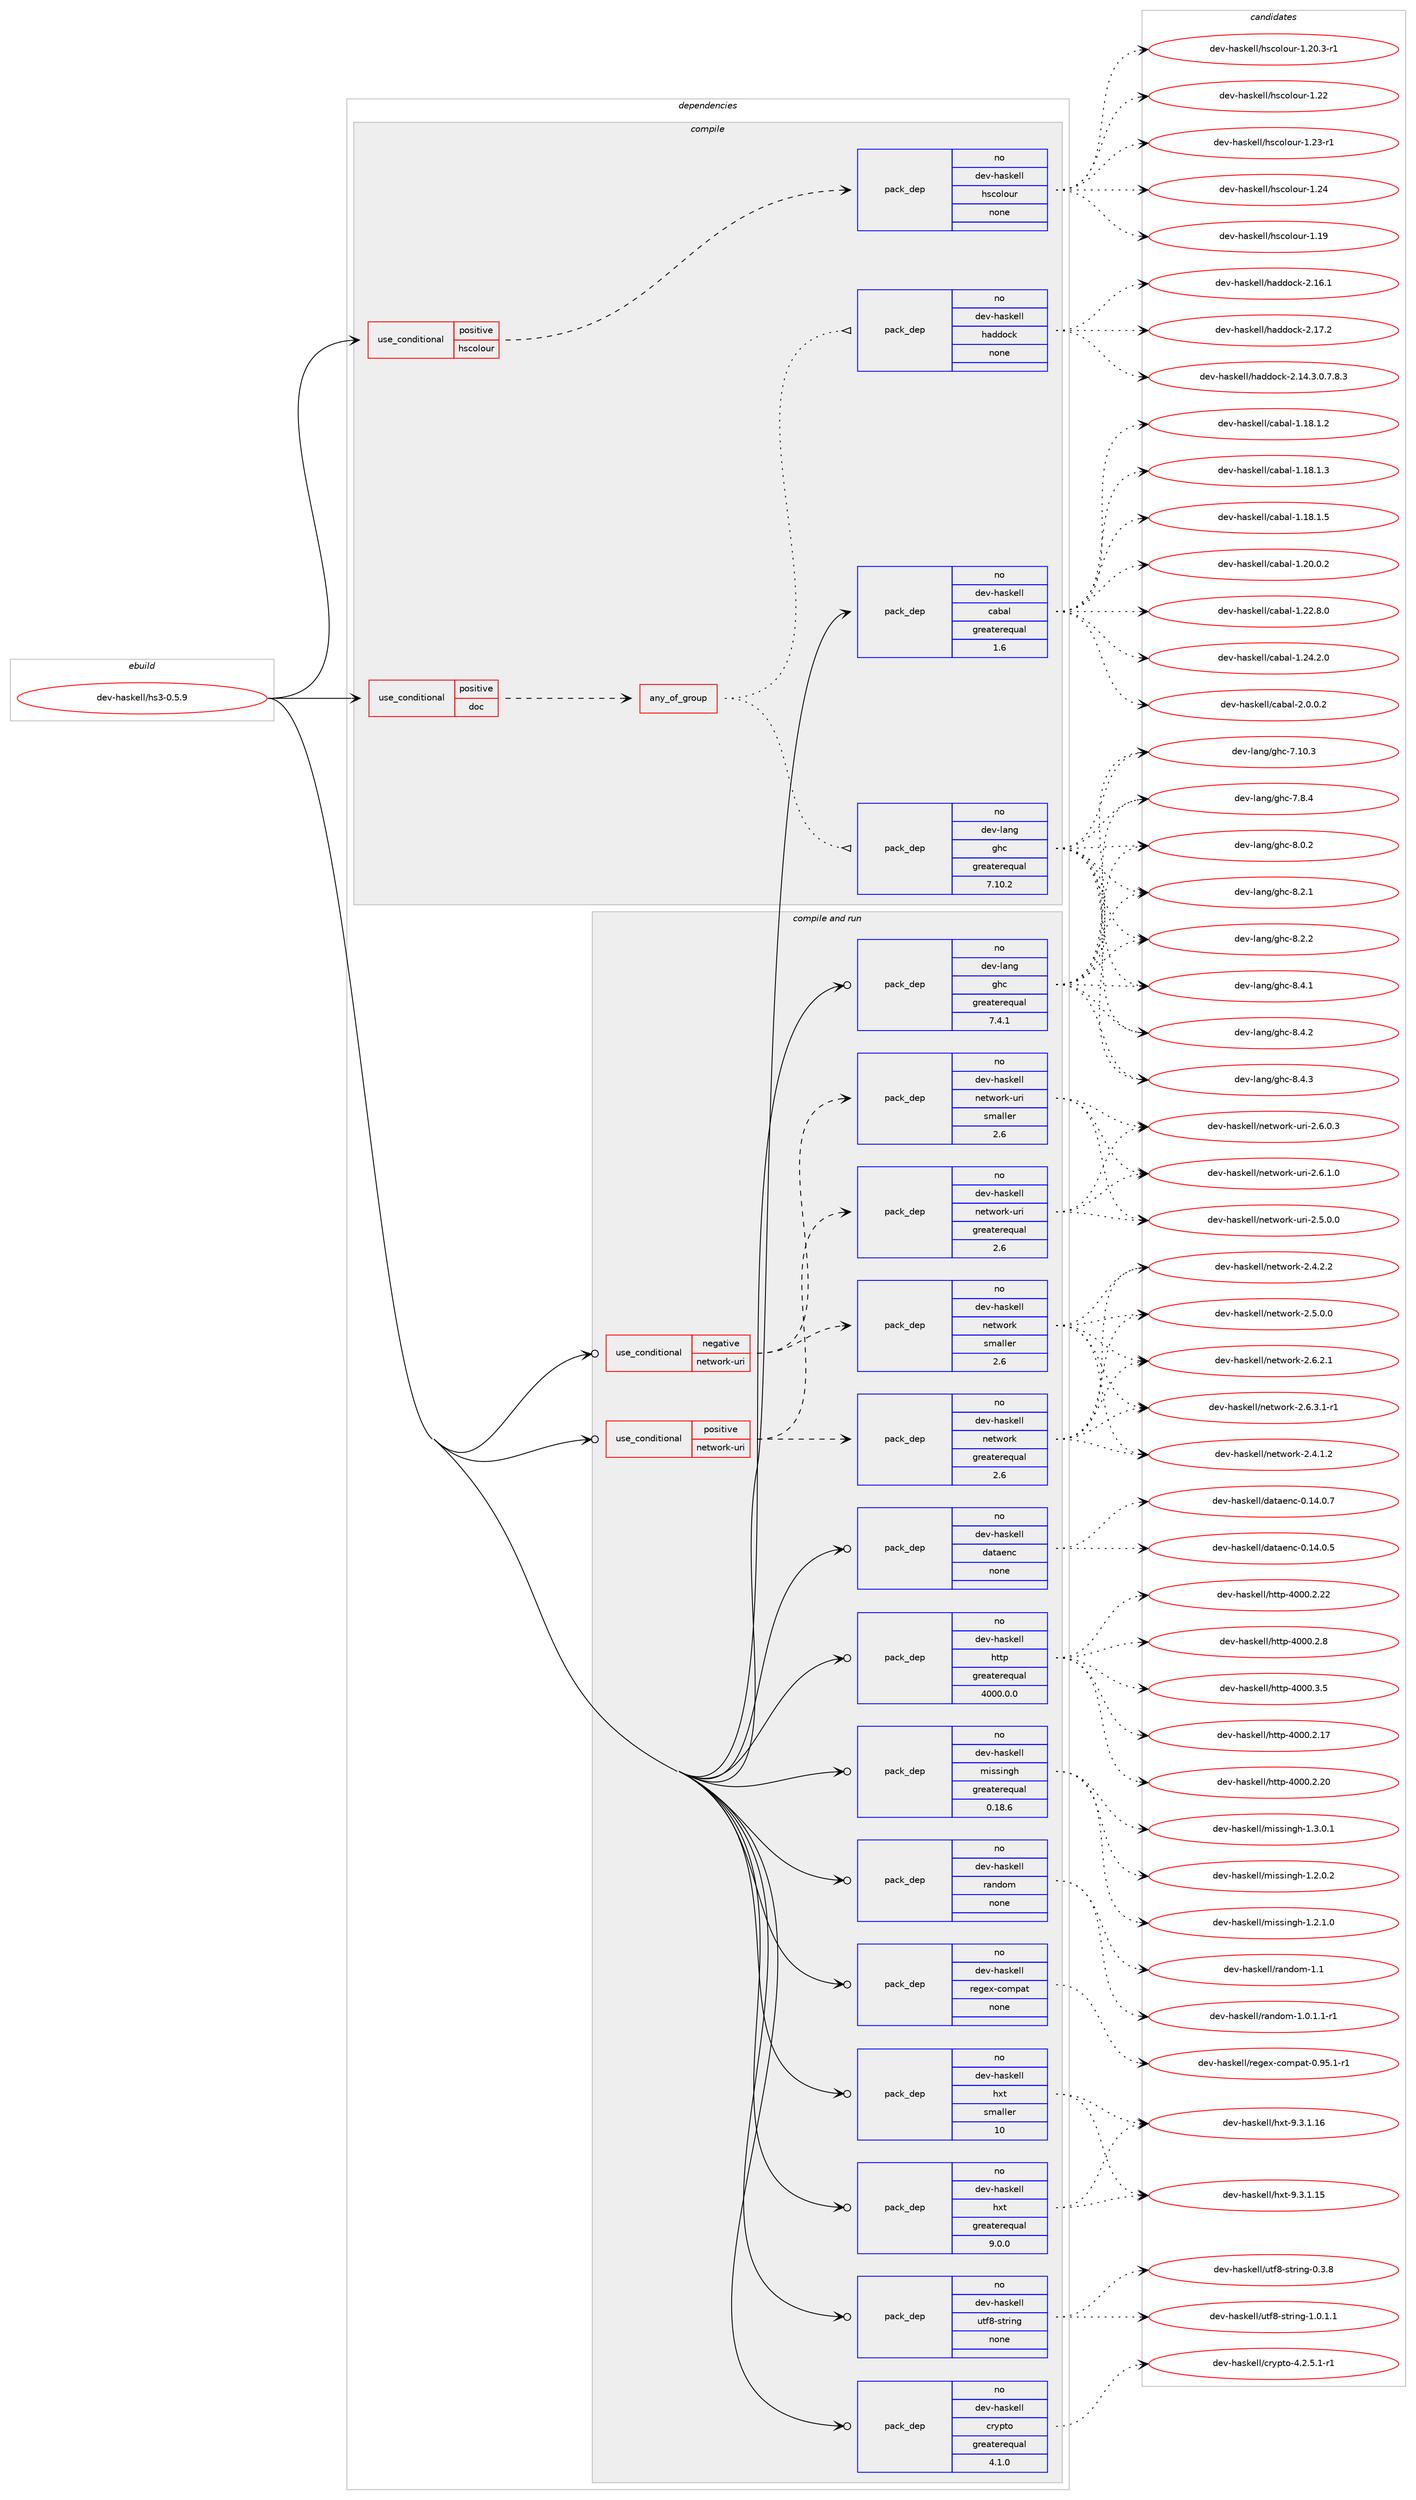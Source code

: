 digraph prolog {

# *************
# Graph options
# *************

newrank=true;
concentrate=true;
compound=true;
graph [rankdir=LR,fontname=Helvetica,fontsize=10,ranksep=1.5];#, ranksep=2.5, nodesep=0.2];
edge  [arrowhead=vee];
node  [fontname=Helvetica,fontsize=10];

# **********
# The ebuild
# **********

subgraph cluster_leftcol {
color=gray;
rank=same;
label=<<i>ebuild</i>>;
id [label="dev-haskell/hs3-0.5.9", color=red, width=4, href="../dev-haskell/hs3-0.5.9.svg"];
}

# ****************
# The dependencies
# ****************

subgraph cluster_midcol {
color=gray;
label=<<i>dependencies</i>>;
subgraph cluster_compile {
fillcolor="#eeeeee";
style=filled;
label=<<i>compile</i>>;
subgraph cond359965 {
dependency1334959 [label=<<TABLE BORDER="0" CELLBORDER="1" CELLSPACING="0" CELLPADDING="4"><TR><TD ROWSPAN="3" CELLPADDING="10">use_conditional</TD></TR><TR><TD>positive</TD></TR><TR><TD>doc</TD></TR></TABLE>>, shape=none, color=red];
subgraph any21033 {
dependency1334960 [label=<<TABLE BORDER="0" CELLBORDER="1" CELLSPACING="0" CELLPADDING="4"><TR><TD CELLPADDING="10">any_of_group</TD></TR></TABLE>>, shape=none, color=red];subgraph pack953409 {
dependency1334961 [label=<<TABLE BORDER="0" CELLBORDER="1" CELLSPACING="0" CELLPADDING="4" WIDTH="220"><TR><TD ROWSPAN="6" CELLPADDING="30">pack_dep</TD></TR><TR><TD WIDTH="110">no</TD></TR><TR><TD>dev-haskell</TD></TR><TR><TD>haddock</TD></TR><TR><TD>none</TD></TR><TR><TD></TD></TR></TABLE>>, shape=none, color=blue];
}
dependency1334960:e -> dependency1334961:w [weight=20,style="dotted",arrowhead="oinv"];
subgraph pack953410 {
dependency1334962 [label=<<TABLE BORDER="0" CELLBORDER="1" CELLSPACING="0" CELLPADDING="4" WIDTH="220"><TR><TD ROWSPAN="6" CELLPADDING="30">pack_dep</TD></TR><TR><TD WIDTH="110">no</TD></TR><TR><TD>dev-lang</TD></TR><TR><TD>ghc</TD></TR><TR><TD>greaterequal</TD></TR><TR><TD>7.10.2</TD></TR></TABLE>>, shape=none, color=blue];
}
dependency1334960:e -> dependency1334962:w [weight=20,style="dotted",arrowhead="oinv"];
}
dependency1334959:e -> dependency1334960:w [weight=20,style="dashed",arrowhead="vee"];
}
id:e -> dependency1334959:w [weight=20,style="solid",arrowhead="vee"];
subgraph cond359966 {
dependency1334963 [label=<<TABLE BORDER="0" CELLBORDER="1" CELLSPACING="0" CELLPADDING="4"><TR><TD ROWSPAN="3" CELLPADDING="10">use_conditional</TD></TR><TR><TD>positive</TD></TR><TR><TD>hscolour</TD></TR></TABLE>>, shape=none, color=red];
subgraph pack953411 {
dependency1334964 [label=<<TABLE BORDER="0" CELLBORDER="1" CELLSPACING="0" CELLPADDING="4" WIDTH="220"><TR><TD ROWSPAN="6" CELLPADDING="30">pack_dep</TD></TR><TR><TD WIDTH="110">no</TD></TR><TR><TD>dev-haskell</TD></TR><TR><TD>hscolour</TD></TR><TR><TD>none</TD></TR><TR><TD></TD></TR></TABLE>>, shape=none, color=blue];
}
dependency1334963:e -> dependency1334964:w [weight=20,style="dashed",arrowhead="vee"];
}
id:e -> dependency1334963:w [weight=20,style="solid",arrowhead="vee"];
subgraph pack953412 {
dependency1334965 [label=<<TABLE BORDER="0" CELLBORDER="1" CELLSPACING="0" CELLPADDING="4" WIDTH="220"><TR><TD ROWSPAN="6" CELLPADDING="30">pack_dep</TD></TR><TR><TD WIDTH="110">no</TD></TR><TR><TD>dev-haskell</TD></TR><TR><TD>cabal</TD></TR><TR><TD>greaterequal</TD></TR><TR><TD>1.6</TD></TR></TABLE>>, shape=none, color=blue];
}
id:e -> dependency1334965:w [weight=20,style="solid",arrowhead="vee"];
}
subgraph cluster_compileandrun {
fillcolor="#eeeeee";
style=filled;
label=<<i>compile and run</i>>;
subgraph cond359967 {
dependency1334966 [label=<<TABLE BORDER="0" CELLBORDER="1" CELLSPACING="0" CELLPADDING="4"><TR><TD ROWSPAN="3" CELLPADDING="10">use_conditional</TD></TR><TR><TD>negative</TD></TR><TR><TD>network-uri</TD></TR></TABLE>>, shape=none, color=red];
subgraph pack953413 {
dependency1334967 [label=<<TABLE BORDER="0" CELLBORDER="1" CELLSPACING="0" CELLPADDING="4" WIDTH="220"><TR><TD ROWSPAN="6" CELLPADDING="30">pack_dep</TD></TR><TR><TD WIDTH="110">no</TD></TR><TR><TD>dev-haskell</TD></TR><TR><TD>network</TD></TR><TR><TD>smaller</TD></TR><TR><TD>2.6</TD></TR></TABLE>>, shape=none, color=blue];
}
dependency1334966:e -> dependency1334967:w [weight=20,style="dashed",arrowhead="vee"];
subgraph pack953414 {
dependency1334968 [label=<<TABLE BORDER="0" CELLBORDER="1" CELLSPACING="0" CELLPADDING="4" WIDTH="220"><TR><TD ROWSPAN="6" CELLPADDING="30">pack_dep</TD></TR><TR><TD WIDTH="110">no</TD></TR><TR><TD>dev-haskell</TD></TR><TR><TD>network-uri</TD></TR><TR><TD>smaller</TD></TR><TR><TD>2.6</TD></TR></TABLE>>, shape=none, color=blue];
}
dependency1334966:e -> dependency1334968:w [weight=20,style="dashed",arrowhead="vee"];
}
id:e -> dependency1334966:w [weight=20,style="solid",arrowhead="odotvee"];
subgraph cond359968 {
dependency1334969 [label=<<TABLE BORDER="0" CELLBORDER="1" CELLSPACING="0" CELLPADDING="4"><TR><TD ROWSPAN="3" CELLPADDING="10">use_conditional</TD></TR><TR><TD>positive</TD></TR><TR><TD>network-uri</TD></TR></TABLE>>, shape=none, color=red];
subgraph pack953415 {
dependency1334970 [label=<<TABLE BORDER="0" CELLBORDER="1" CELLSPACING="0" CELLPADDING="4" WIDTH="220"><TR><TD ROWSPAN="6" CELLPADDING="30">pack_dep</TD></TR><TR><TD WIDTH="110">no</TD></TR><TR><TD>dev-haskell</TD></TR><TR><TD>network</TD></TR><TR><TD>greaterequal</TD></TR><TR><TD>2.6</TD></TR></TABLE>>, shape=none, color=blue];
}
dependency1334969:e -> dependency1334970:w [weight=20,style="dashed",arrowhead="vee"];
subgraph pack953416 {
dependency1334971 [label=<<TABLE BORDER="0" CELLBORDER="1" CELLSPACING="0" CELLPADDING="4" WIDTH="220"><TR><TD ROWSPAN="6" CELLPADDING="30">pack_dep</TD></TR><TR><TD WIDTH="110">no</TD></TR><TR><TD>dev-haskell</TD></TR><TR><TD>network-uri</TD></TR><TR><TD>greaterequal</TD></TR><TR><TD>2.6</TD></TR></TABLE>>, shape=none, color=blue];
}
dependency1334969:e -> dependency1334971:w [weight=20,style="dashed",arrowhead="vee"];
}
id:e -> dependency1334969:w [weight=20,style="solid",arrowhead="odotvee"];
subgraph pack953417 {
dependency1334972 [label=<<TABLE BORDER="0" CELLBORDER="1" CELLSPACING="0" CELLPADDING="4" WIDTH="220"><TR><TD ROWSPAN="6" CELLPADDING="30">pack_dep</TD></TR><TR><TD WIDTH="110">no</TD></TR><TR><TD>dev-haskell</TD></TR><TR><TD>crypto</TD></TR><TR><TD>greaterequal</TD></TR><TR><TD>4.1.0</TD></TR></TABLE>>, shape=none, color=blue];
}
id:e -> dependency1334972:w [weight=20,style="solid",arrowhead="odotvee"];
subgraph pack953418 {
dependency1334973 [label=<<TABLE BORDER="0" CELLBORDER="1" CELLSPACING="0" CELLPADDING="4" WIDTH="220"><TR><TD ROWSPAN="6" CELLPADDING="30">pack_dep</TD></TR><TR><TD WIDTH="110">no</TD></TR><TR><TD>dev-haskell</TD></TR><TR><TD>dataenc</TD></TR><TR><TD>none</TD></TR><TR><TD></TD></TR></TABLE>>, shape=none, color=blue];
}
id:e -> dependency1334973:w [weight=20,style="solid",arrowhead="odotvee"];
subgraph pack953419 {
dependency1334974 [label=<<TABLE BORDER="0" CELLBORDER="1" CELLSPACING="0" CELLPADDING="4" WIDTH="220"><TR><TD ROWSPAN="6" CELLPADDING="30">pack_dep</TD></TR><TR><TD WIDTH="110">no</TD></TR><TR><TD>dev-haskell</TD></TR><TR><TD>http</TD></TR><TR><TD>greaterequal</TD></TR><TR><TD>4000.0.0</TD></TR></TABLE>>, shape=none, color=blue];
}
id:e -> dependency1334974:w [weight=20,style="solid",arrowhead="odotvee"];
subgraph pack953420 {
dependency1334975 [label=<<TABLE BORDER="0" CELLBORDER="1" CELLSPACING="0" CELLPADDING="4" WIDTH="220"><TR><TD ROWSPAN="6" CELLPADDING="30">pack_dep</TD></TR><TR><TD WIDTH="110">no</TD></TR><TR><TD>dev-haskell</TD></TR><TR><TD>hxt</TD></TR><TR><TD>greaterequal</TD></TR><TR><TD>9.0.0</TD></TR></TABLE>>, shape=none, color=blue];
}
id:e -> dependency1334975:w [weight=20,style="solid",arrowhead="odotvee"];
subgraph pack953421 {
dependency1334976 [label=<<TABLE BORDER="0" CELLBORDER="1" CELLSPACING="0" CELLPADDING="4" WIDTH="220"><TR><TD ROWSPAN="6" CELLPADDING="30">pack_dep</TD></TR><TR><TD WIDTH="110">no</TD></TR><TR><TD>dev-haskell</TD></TR><TR><TD>hxt</TD></TR><TR><TD>smaller</TD></TR><TR><TD>10</TD></TR></TABLE>>, shape=none, color=blue];
}
id:e -> dependency1334976:w [weight=20,style="solid",arrowhead="odotvee"];
subgraph pack953422 {
dependency1334977 [label=<<TABLE BORDER="0" CELLBORDER="1" CELLSPACING="0" CELLPADDING="4" WIDTH="220"><TR><TD ROWSPAN="6" CELLPADDING="30">pack_dep</TD></TR><TR><TD WIDTH="110">no</TD></TR><TR><TD>dev-haskell</TD></TR><TR><TD>missingh</TD></TR><TR><TD>greaterequal</TD></TR><TR><TD>0.18.6</TD></TR></TABLE>>, shape=none, color=blue];
}
id:e -> dependency1334977:w [weight=20,style="solid",arrowhead="odotvee"];
subgraph pack953423 {
dependency1334978 [label=<<TABLE BORDER="0" CELLBORDER="1" CELLSPACING="0" CELLPADDING="4" WIDTH="220"><TR><TD ROWSPAN="6" CELLPADDING="30">pack_dep</TD></TR><TR><TD WIDTH="110">no</TD></TR><TR><TD>dev-haskell</TD></TR><TR><TD>random</TD></TR><TR><TD>none</TD></TR><TR><TD></TD></TR></TABLE>>, shape=none, color=blue];
}
id:e -> dependency1334978:w [weight=20,style="solid",arrowhead="odotvee"];
subgraph pack953424 {
dependency1334979 [label=<<TABLE BORDER="0" CELLBORDER="1" CELLSPACING="0" CELLPADDING="4" WIDTH="220"><TR><TD ROWSPAN="6" CELLPADDING="30">pack_dep</TD></TR><TR><TD WIDTH="110">no</TD></TR><TR><TD>dev-haskell</TD></TR><TR><TD>regex-compat</TD></TR><TR><TD>none</TD></TR><TR><TD></TD></TR></TABLE>>, shape=none, color=blue];
}
id:e -> dependency1334979:w [weight=20,style="solid",arrowhead="odotvee"];
subgraph pack953425 {
dependency1334980 [label=<<TABLE BORDER="0" CELLBORDER="1" CELLSPACING="0" CELLPADDING="4" WIDTH="220"><TR><TD ROWSPAN="6" CELLPADDING="30">pack_dep</TD></TR><TR><TD WIDTH="110">no</TD></TR><TR><TD>dev-haskell</TD></TR><TR><TD>utf8-string</TD></TR><TR><TD>none</TD></TR><TR><TD></TD></TR></TABLE>>, shape=none, color=blue];
}
id:e -> dependency1334980:w [weight=20,style="solid",arrowhead="odotvee"];
subgraph pack953426 {
dependency1334981 [label=<<TABLE BORDER="0" CELLBORDER="1" CELLSPACING="0" CELLPADDING="4" WIDTH="220"><TR><TD ROWSPAN="6" CELLPADDING="30">pack_dep</TD></TR><TR><TD WIDTH="110">no</TD></TR><TR><TD>dev-lang</TD></TR><TR><TD>ghc</TD></TR><TR><TD>greaterequal</TD></TR><TR><TD>7.4.1</TD></TR></TABLE>>, shape=none, color=blue];
}
id:e -> dependency1334981:w [weight=20,style="solid",arrowhead="odotvee"];
}
subgraph cluster_run {
fillcolor="#eeeeee";
style=filled;
label=<<i>run</i>>;
}
}

# **************
# The candidates
# **************

subgraph cluster_choices {
rank=same;
color=gray;
label=<<i>candidates</i>>;

subgraph choice953409 {
color=black;
nodesep=1;
choice1001011184510497115107101108108471049710010011199107455046495246514648465546564651 [label="dev-haskell/haddock-2.14.3.0.7.8.3", color=red, width=4,href="../dev-haskell/haddock-2.14.3.0.7.8.3.svg"];
choice100101118451049711510710110810847104971001001119910745504649544649 [label="dev-haskell/haddock-2.16.1", color=red, width=4,href="../dev-haskell/haddock-2.16.1.svg"];
choice100101118451049711510710110810847104971001001119910745504649554650 [label="dev-haskell/haddock-2.17.2", color=red, width=4,href="../dev-haskell/haddock-2.17.2.svg"];
dependency1334961:e -> choice1001011184510497115107101108108471049710010011199107455046495246514648465546564651:w [style=dotted,weight="100"];
dependency1334961:e -> choice100101118451049711510710110810847104971001001119910745504649544649:w [style=dotted,weight="100"];
dependency1334961:e -> choice100101118451049711510710110810847104971001001119910745504649554650:w [style=dotted,weight="100"];
}
subgraph choice953410 {
color=black;
nodesep=1;
choice1001011184510897110103471031049945554649484651 [label="dev-lang/ghc-7.10.3", color=red, width=4,href="../dev-lang/ghc-7.10.3.svg"];
choice10010111845108971101034710310499455546564652 [label="dev-lang/ghc-7.8.4", color=red, width=4,href="../dev-lang/ghc-7.8.4.svg"];
choice10010111845108971101034710310499455646484650 [label="dev-lang/ghc-8.0.2", color=red, width=4,href="../dev-lang/ghc-8.0.2.svg"];
choice10010111845108971101034710310499455646504649 [label="dev-lang/ghc-8.2.1", color=red, width=4,href="../dev-lang/ghc-8.2.1.svg"];
choice10010111845108971101034710310499455646504650 [label="dev-lang/ghc-8.2.2", color=red, width=4,href="../dev-lang/ghc-8.2.2.svg"];
choice10010111845108971101034710310499455646524649 [label="dev-lang/ghc-8.4.1", color=red, width=4,href="../dev-lang/ghc-8.4.1.svg"];
choice10010111845108971101034710310499455646524650 [label="dev-lang/ghc-8.4.2", color=red, width=4,href="../dev-lang/ghc-8.4.2.svg"];
choice10010111845108971101034710310499455646524651 [label="dev-lang/ghc-8.4.3", color=red, width=4,href="../dev-lang/ghc-8.4.3.svg"];
dependency1334962:e -> choice1001011184510897110103471031049945554649484651:w [style=dotted,weight="100"];
dependency1334962:e -> choice10010111845108971101034710310499455546564652:w [style=dotted,weight="100"];
dependency1334962:e -> choice10010111845108971101034710310499455646484650:w [style=dotted,weight="100"];
dependency1334962:e -> choice10010111845108971101034710310499455646504649:w [style=dotted,weight="100"];
dependency1334962:e -> choice10010111845108971101034710310499455646504650:w [style=dotted,weight="100"];
dependency1334962:e -> choice10010111845108971101034710310499455646524649:w [style=dotted,weight="100"];
dependency1334962:e -> choice10010111845108971101034710310499455646524650:w [style=dotted,weight="100"];
dependency1334962:e -> choice10010111845108971101034710310499455646524651:w [style=dotted,weight="100"];
}
subgraph choice953411 {
color=black;
nodesep=1;
choice100101118451049711510710110810847104115991111081111171144549464957 [label="dev-haskell/hscolour-1.19", color=red, width=4,href="../dev-haskell/hscolour-1.19.svg"];
choice10010111845104971151071011081084710411599111108111117114454946504846514511449 [label="dev-haskell/hscolour-1.20.3-r1", color=red, width=4,href="../dev-haskell/hscolour-1.20.3-r1.svg"];
choice100101118451049711510710110810847104115991111081111171144549465050 [label="dev-haskell/hscolour-1.22", color=red, width=4,href="../dev-haskell/hscolour-1.22.svg"];
choice1001011184510497115107101108108471041159911110811111711445494650514511449 [label="dev-haskell/hscolour-1.23-r1", color=red, width=4,href="../dev-haskell/hscolour-1.23-r1.svg"];
choice100101118451049711510710110810847104115991111081111171144549465052 [label="dev-haskell/hscolour-1.24", color=red, width=4,href="../dev-haskell/hscolour-1.24.svg"];
dependency1334964:e -> choice100101118451049711510710110810847104115991111081111171144549464957:w [style=dotted,weight="100"];
dependency1334964:e -> choice10010111845104971151071011081084710411599111108111117114454946504846514511449:w [style=dotted,weight="100"];
dependency1334964:e -> choice100101118451049711510710110810847104115991111081111171144549465050:w [style=dotted,weight="100"];
dependency1334964:e -> choice1001011184510497115107101108108471041159911110811111711445494650514511449:w [style=dotted,weight="100"];
dependency1334964:e -> choice100101118451049711510710110810847104115991111081111171144549465052:w [style=dotted,weight="100"];
}
subgraph choice953412 {
color=black;
nodesep=1;
choice10010111845104971151071011081084799979897108454946495646494650 [label="dev-haskell/cabal-1.18.1.2", color=red, width=4,href="../dev-haskell/cabal-1.18.1.2.svg"];
choice10010111845104971151071011081084799979897108454946495646494651 [label="dev-haskell/cabal-1.18.1.3", color=red, width=4,href="../dev-haskell/cabal-1.18.1.3.svg"];
choice10010111845104971151071011081084799979897108454946495646494653 [label="dev-haskell/cabal-1.18.1.5", color=red, width=4,href="../dev-haskell/cabal-1.18.1.5.svg"];
choice10010111845104971151071011081084799979897108454946504846484650 [label="dev-haskell/cabal-1.20.0.2", color=red, width=4,href="../dev-haskell/cabal-1.20.0.2.svg"];
choice10010111845104971151071011081084799979897108454946505046564648 [label="dev-haskell/cabal-1.22.8.0", color=red, width=4,href="../dev-haskell/cabal-1.22.8.0.svg"];
choice10010111845104971151071011081084799979897108454946505246504648 [label="dev-haskell/cabal-1.24.2.0", color=red, width=4,href="../dev-haskell/cabal-1.24.2.0.svg"];
choice100101118451049711510710110810847999798971084550464846484650 [label="dev-haskell/cabal-2.0.0.2", color=red, width=4,href="../dev-haskell/cabal-2.0.0.2.svg"];
dependency1334965:e -> choice10010111845104971151071011081084799979897108454946495646494650:w [style=dotted,weight="100"];
dependency1334965:e -> choice10010111845104971151071011081084799979897108454946495646494651:w [style=dotted,weight="100"];
dependency1334965:e -> choice10010111845104971151071011081084799979897108454946495646494653:w [style=dotted,weight="100"];
dependency1334965:e -> choice10010111845104971151071011081084799979897108454946504846484650:w [style=dotted,weight="100"];
dependency1334965:e -> choice10010111845104971151071011081084799979897108454946505046564648:w [style=dotted,weight="100"];
dependency1334965:e -> choice10010111845104971151071011081084799979897108454946505246504648:w [style=dotted,weight="100"];
dependency1334965:e -> choice100101118451049711510710110810847999798971084550464846484650:w [style=dotted,weight="100"];
}
subgraph choice953413 {
color=black;
nodesep=1;
choice1001011184510497115107101108108471101011161191111141074550465246494650 [label="dev-haskell/network-2.4.1.2", color=red, width=4,href="../dev-haskell/network-2.4.1.2.svg"];
choice1001011184510497115107101108108471101011161191111141074550465246504650 [label="dev-haskell/network-2.4.2.2", color=red, width=4,href="../dev-haskell/network-2.4.2.2.svg"];
choice1001011184510497115107101108108471101011161191111141074550465346484648 [label="dev-haskell/network-2.5.0.0", color=red, width=4,href="../dev-haskell/network-2.5.0.0.svg"];
choice1001011184510497115107101108108471101011161191111141074550465446504649 [label="dev-haskell/network-2.6.2.1", color=red, width=4,href="../dev-haskell/network-2.6.2.1.svg"];
choice10010111845104971151071011081084711010111611911111410745504654465146494511449 [label="dev-haskell/network-2.6.3.1-r1", color=red, width=4,href="../dev-haskell/network-2.6.3.1-r1.svg"];
dependency1334967:e -> choice1001011184510497115107101108108471101011161191111141074550465246494650:w [style=dotted,weight="100"];
dependency1334967:e -> choice1001011184510497115107101108108471101011161191111141074550465246504650:w [style=dotted,weight="100"];
dependency1334967:e -> choice1001011184510497115107101108108471101011161191111141074550465346484648:w [style=dotted,weight="100"];
dependency1334967:e -> choice1001011184510497115107101108108471101011161191111141074550465446504649:w [style=dotted,weight="100"];
dependency1334967:e -> choice10010111845104971151071011081084711010111611911111410745504654465146494511449:w [style=dotted,weight="100"];
}
subgraph choice953414 {
color=black;
nodesep=1;
choice100101118451049711510710110810847110101116119111114107451171141054550465346484648 [label="dev-haskell/network-uri-2.5.0.0", color=red, width=4,href="../dev-haskell/network-uri-2.5.0.0.svg"];
choice100101118451049711510710110810847110101116119111114107451171141054550465446484651 [label="dev-haskell/network-uri-2.6.0.3", color=red, width=4,href="../dev-haskell/network-uri-2.6.0.3.svg"];
choice100101118451049711510710110810847110101116119111114107451171141054550465446494648 [label="dev-haskell/network-uri-2.6.1.0", color=red, width=4,href="../dev-haskell/network-uri-2.6.1.0.svg"];
dependency1334968:e -> choice100101118451049711510710110810847110101116119111114107451171141054550465346484648:w [style=dotted,weight="100"];
dependency1334968:e -> choice100101118451049711510710110810847110101116119111114107451171141054550465446484651:w [style=dotted,weight="100"];
dependency1334968:e -> choice100101118451049711510710110810847110101116119111114107451171141054550465446494648:w [style=dotted,weight="100"];
}
subgraph choice953415 {
color=black;
nodesep=1;
choice1001011184510497115107101108108471101011161191111141074550465246494650 [label="dev-haskell/network-2.4.1.2", color=red, width=4,href="../dev-haskell/network-2.4.1.2.svg"];
choice1001011184510497115107101108108471101011161191111141074550465246504650 [label="dev-haskell/network-2.4.2.2", color=red, width=4,href="../dev-haskell/network-2.4.2.2.svg"];
choice1001011184510497115107101108108471101011161191111141074550465346484648 [label="dev-haskell/network-2.5.0.0", color=red, width=4,href="../dev-haskell/network-2.5.0.0.svg"];
choice1001011184510497115107101108108471101011161191111141074550465446504649 [label="dev-haskell/network-2.6.2.1", color=red, width=4,href="../dev-haskell/network-2.6.2.1.svg"];
choice10010111845104971151071011081084711010111611911111410745504654465146494511449 [label="dev-haskell/network-2.6.3.1-r1", color=red, width=4,href="../dev-haskell/network-2.6.3.1-r1.svg"];
dependency1334970:e -> choice1001011184510497115107101108108471101011161191111141074550465246494650:w [style=dotted,weight="100"];
dependency1334970:e -> choice1001011184510497115107101108108471101011161191111141074550465246504650:w [style=dotted,weight="100"];
dependency1334970:e -> choice1001011184510497115107101108108471101011161191111141074550465346484648:w [style=dotted,weight="100"];
dependency1334970:e -> choice1001011184510497115107101108108471101011161191111141074550465446504649:w [style=dotted,weight="100"];
dependency1334970:e -> choice10010111845104971151071011081084711010111611911111410745504654465146494511449:w [style=dotted,weight="100"];
}
subgraph choice953416 {
color=black;
nodesep=1;
choice100101118451049711510710110810847110101116119111114107451171141054550465346484648 [label="dev-haskell/network-uri-2.5.0.0", color=red, width=4,href="../dev-haskell/network-uri-2.5.0.0.svg"];
choice100101118451049711510710110810847110101116119111114107451171141054550465446484651 [label="dev-haskell/network-uri-2.6.0.3", color=red, width=4,href="../dev-haskell/network-uri-2.6.0.3.svg"];
choice100101118451049711510710110810847110101116119111114107451171141054550465446494648 [label="dev-haskell/network-uri-2.6.1.0", color=red, width=4,href="../dev-haskell/network-uri-2.6.1.0.svg"];
dependency1334971:e -> choice100101118451049711510710110810847110101116119111114107451171141054550465346484648:w [style=dotted,weight="100"];
dependency1334971:e -> choice100101118451049711510710110810847110101116119111114107451171141054550465446484651:w [style=dotted,weight="100"];
dependency1334971:e -> choice100101118451049711510710110810847110101116119111114107451171141054550465446494648:w [style=dotted,weight="100"];
}
subgraph choice953417 {
color=black;
nodesep=1;
choice1001011184510497115107101108108479911412111211611145524650465346494511449 [label="dev-haskell/crypto-4.2.5.1-r1", color=red, width=4,href="../dev-haskell/crypto-4.2.5.1-r1.svg"];
dependency1334972:e -> choice1001011184510497115107101108108479911412111211611145524650465346494511449:w [style=dotted,weight="100"];
}
subgraph choice953418 {
color=black;
nodesep=1;
choice100101118451049711510710110810847100971169710111099454846495246484653 [label="dev-haskell/dataenc-0.14.0.5", color=red, width=4,href="../dev-haskell/dataenc-0.14.0.5.svg"];
choice100101118451049711510710110810847100971169710111099454846495246484655 [label="dev-haskell/dataenc-0.14.0.7", color=red, width=4,href="../dev-haskell/dataenc-0.14.0.7.svg"];
dependency1334973:e -> choice100101118451049711510710110810847100971169710111099454846495246484653:w [style=dotted,weight="100"];
dependency1334973:e -> choice100101118451049711510710110810847100971169710111099454846495246484655:w [style=dotted,weight="100"];
}
subgraph choice953419 {
color=black;
nodesep=1;
choice10010111845104971151071011081084710411611611245524848484650464955 [label="dev-haskell/http-4000.2.17", color=red, width=4,href="../dev-haskell/http-4000.2.17.svg"];
choice10010111845104971151071011081084710411611611245524848484650465048 [label="dev-haskell/http-4000.2.20", color=red, width=4,href="../dev-haskell/http-4000.2.20.svg"];
choice10010111845104971151071011081084710411611611245524848484650465050 [label="dev-haskell/http-4000.2.22", color=red, width=4,href="../dev-haskell/http-4000.2.22.svg"];
choice100101118451049711510710110810847104116116112455248484846504656 [label="dev-haskell/http-4000.2.8", color=red, width=4,href="../dev-haskell/http-4000.2.8.svg"];
choice100101118451049711510710110810847104116116112455248484846514653 [label="dev-haskell/http-4000.3.5", color=red, width=4,href="../dev-haskell/http-4000.3.5.svg"];
dependency1334974:e -> choice10010111845104971151071011081084710411611611245524848484650464955:w [style=dotted,weight="100"];
dependency1334974:e -> choice10010111845104971151071011081084710411611611245524848484650465048:w [style=dotted,weight="100"];
dependency1334974:e -> choice10010111845104971151071011081084710411611611245524848484650465050:w [style=dotted,weight="100"];
dependency1334974:e -> choice100101118451049711510710110810847104116116112455248484846504656:w [style=dotted,weight="100"];
dependency1334974:e -> choice100101118451049711510710110810847104116116112455248484846514653:w [style=dotted,weight="100"];
}
subgraph choice953420 {
color=black;
nodesep=1;
choice100101118451049711510710110810847104120116455746514649464953 [label="dev-haskell/hxt-9.3.1.15", color=red, width=4,href="../dev-haskell/hxt-9.3.1.15.svg"];
choice100101118451049711510710110810847104120116455746514649464954 [label="dev-haskell/hxt-9.3.1.16", color=red, width=4,href="../dev-haskell/hxt-9.3.1.16.svg"];
dependency1334975:e -> choice100101118451049711510710110810847104120116455746514649464953:w [style=dotted,weight="100"];
dependency1334975:e -> choice100101118451049711510710110810847104120116455746514649464954:w [style=dotted,weight="100"];
}
subgraph choice953421 {
color=black;
nodesep=1;
choice100101118451049711510710110810847104120116455746514649464953 [label="dev-haskell/hxt-9.3.1.15", color=red, width=4,href="../dev-haskell/hxt-9.3.1.15.svg"];
choice100101118451049711510710110810847104120116455746514649464954 [label="dev-haskell/hxt-9.3.1.16", color=red, width=4,href="../dev-haskell/hxt-9.3.1.16.svg"];
dependency1334976:e -> choice100101118451049711510710110810847104120116455746514649464953:w [style=dotted,weight="100"];
dependency1334976:e -> choice100101118451049711510710110810847104120116455746514649464954:w [style=dotted,weight="100"];
}
subgraph choice953422 {
color=black;
nodesep=1;
choice1001011184510497115107101108108471091051151151051101031044549465046484650 [label="dev-haskell/missingh-1.2.0.2", color=red, width=4,href="../dev-haskell/missingh-1.2.0.2.svg"];
choice1001011184510497115107101108108471091051151151051101031044549465046494648 [label="dev-haskell/missingh-1.2.1.0", color=red, width=4,href="../dev-haskell/missingh-1.2.1.0.svg"];
choice1001011184510497115107101108108471091051151151051101031044549465146484649 [label="dev-haskell/missingh-1.3.0.1", color=red, width=4,href="../dev-haskell/missingh-1.3.0.1.svg"];
dependency1334977:e -> choice1001011184510497115107101108108471091051151151051101031044549465046484650:w [style=dotted,weight="100"];
dependency1334977:e -> choice1001011184510497115107101108108471091051151151051101031044549465046494648:w [style=dotted,weight="100"];
dependency1334977:e -> choice1001011184510497115107101108108471091051151151051101031044549465146484649:w [style=dotted,weight="100"];
}
subgraph choice953423 {
color=black;
nodesep=1;
choice1001011184510497115107101108108471149711010011110945494648464946494511449 [label="dev-haskell/random-1.0.1.1-r1", color=red, width=4,href="../dev-haskell/random-1.0.1.1-r1.svg"];
choice1001011184510497115107101108108471149711010011110945494649 [label="dev-haskell/random-1.1", color=red, width=4,href="../dev-haskell/random-1.1.svg"];
dependency1334978:e -> choice1001011184510497115107101108108471149711010011110945494648464946494511449:w [style=dotted,weight="100"];
dependency1334978:e -> choice1001011184510497115107101108108471149711010011110945494649:w [style=dotted,weight="100"];
}
subgraph choice953424 {
color=black;
nodesep=1;
choice100101118451049711510710110810847114101103101120459911110911297116454846575346494511449 [label="dev-haskell/regex-compat-0.95.1-r1", color=red, width=4,href="../dev-haskell/regex-compat-0.95.1-r1.svg"];
dependency1334979:e -> choice100101118451049711510710110810847114101103101120459911110911297116454846575346494511449:w [style=dotted,weight="100"];
}
subgraph choice953425 {
color=black;
nodesep=1;
choice1001011184510497115107101108108471171161025645115116114105110103454846514656 [label="dev-haskell/utf8-string-0.3.8", color=red, width=4,href="../dev-haskell/utf8-string-0.3.8.svg"];
choice10010111845104971151071011081084711711610256451151161141051101034549464846494649 [label="dev-haskell/utf8-string-1.0.1.1", color=red, width=4,href="../dev-haskell/utf8-string-1.0.1.1.svg"];
dependency1334980:e -> choice1001011184510497115107101108108471171161025645115116114105110103454846514656:w [style=dotted,weight="100"];
dependency1334980:e -> choice10010111845104971151071011081084711711610256451151161141051101034549464846494649:w [style=dotted,weight="100"];
}
subgraph choice953426 {
color=black;
nodesep=1;
choice1001011184510897110103471031049945554649484651 [label="dev-lang/ghc-7.10.3", color=red, width=4,href="../dev-lang/ghc-7.10.3.svg"];
choice10010111845108971101034710310499455546564652 [label="dev-lang/ghc-7.8.4", color=red, width=4,href="../dev-lang/ghc-7.8.4.svg"];
choice10010111845108971101034710310499455646484650 [label="dev-lang/ghc-8.0.2", color=red, width=4,href="../dev-lang/ghc-8.0.2.svg"];
choice10010111845108971101034710310499455646504649 [label="dev-lang/ghc-8.2.1", color=red, width=4,href="../dev-lang/ghc-8.2.1.svg"];
choice10010111845108971101034710310499455646504650 [label="dev-lang/ghc-8.2.2", color=red, width=4,href="../dev-lang/ghc-8.2.2.svg"];
choice10010111845108971101034710310499455646524649 [label="dev-lang/ghc-8.4.1", color=red, width=4,href="../dev-lang/ghc-8.4.1.svg"];
choice10010111845108971101034710310499455646524650 [label="dev-lang/ghc-8.4.2", color=red, width=4,href="../dev-lang/ghc-8.4.2.svg"];
choice10010111845108971101034710310499455646524651 [label="dev-lang/ghc-8.4.3", color=red, width=4,href="../dev-lang/ghc-8.4.3.svg"];
dependency1334981:e -> choice1001011184510897110103471031049945554649484651:w [style=dotted,weight="100"];
dependency1334981:e -> choice10010111845108971101034710310499455546564652:w [style=dotted,weight="100"];
dependency1334981:e -> choice10010111845108971101034710310499455646484650:w [style=dotted,weight="100"];
dependency1334981:e -> choice10010111845108971101034710310499455646504649:w [style=dotted,weight="100"];
dependency1334981:e -> choice10010111845108971101034710310499455646504650:w [style=dotted,weight="100"];
dependency1334981:e -> choice10010111845108971101034710310499455646524649:w [style=dotted,weight="100"];
dependency1334981:e -> choice10010111845108971101034710310499455646524650:w [style=dotted,weight="100"];
dependency1334981:e -> choice10010111845108971101034710310499455646524651:w [style=dotted,weight="100"];
}
}

}
